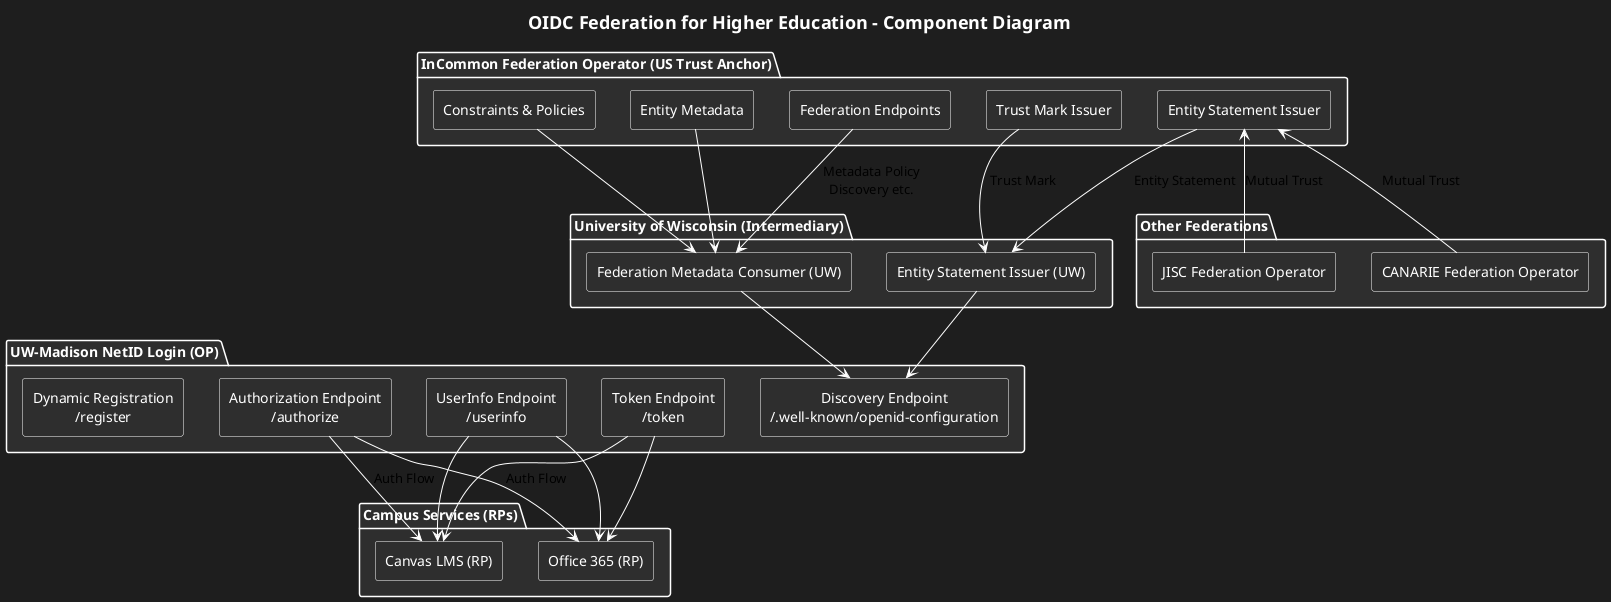 @startuml
' Set dark theme
skinparam backgroundColor #1e1e1e
skinparam componentStyle rectangle
skinparam shadowing false
skinparam component {
  backgroundColor #2e2e2e
  borderColor white
  fontColor white
}
skinparam package {
  backgroundColor #2e2e2e
  borderColor white
  fontColor white
}
skinparam noteBackgroundColor #333333
skinparam noteBorderColor white
skinparam arrowColor white
skinparam defaultTextAlignment center

skinparam TitleFontColor White
skinparam TitleFontSize 18
title OIDC Federation for Higher Education - Component Diagram

' Federation Trust Anchors
package "InCommon Federation Operator (US Trust Anchor)" {
  component "Entity Metadata" as Metadata_InCommon
  component "Trust Mark Issuer" as TMI_InCommon
  component "Entity Statement Issuer" as ESI_InCommon
  component "Federation Endpoints" as FE_InCommon
  component "Constraints & Policies" as Constraints_InCommon
}

package "Other Federations" {
  component "JISC Federation Operator" as JISC
  component "CANARIE Federation Operator" as CANARIE
}

' Intermediary
package "University of Wisconsin (Intermediary)" {
  component "Entity Statement Issuer (UW)" as ESI_UW
  component "Federation Metadata Consumer (UW)" as FMC_UW
}

' OpenID Provider
package "UW-Madison NetID Login (OP)" {
  component "Discovery Endpoint\n/.well-known/openid-configuration" as Discovery_OP
  component "Authorization Endpoint\n/authorize" as Authorize_OP
  component "Token Endpoint\n/token" as Token_OP
  component "UserInfo Endpoint\n/userinfo" as UserInfo_OP
  component "Dynamic Registration\n/register" as Register_OP
}

' Relying Parties
package "Campus Services (RPs)" {
  component "Canvas LMS (RP)" as Canvas
  component "Office 365 (RP)" as O365
}

' Relationships - Federation Trust Chain
ESI_InCommon --> ESI_UW : Entity Statement
Metadata_InCommon --> FMC_UW
TMI_InCommon --> ESI_UW : Trust Mark
Constraints_InCommon --> FMC_UW

' Federation Endpoints
FE_InCommon --> FMC_UW : Metadata Policy\nDiscovery etc.

' Trust relationships
ESI_InCommon <-- JISC : Mutual Trust
ESI_InCommon <-- CANARIE : Mutual Trust

' Intermediary to OP
ESI_UW --> Discovery_OP
FMC_UW --> Discovery_OP

' OP to RPs
Authorize_OP --> Canvas : Auth Flow
Token_OP --> Canvas
UserInfo_OP --> Canvas

Authorize_OP --> O365 : Auth Flow
Token_OP --> O365
UserInfo_OP --> O365

@enduml
